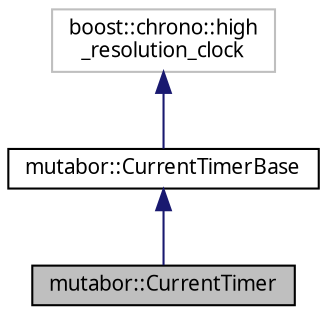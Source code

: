 digraph "mutabor::CurrentTimer"
{
  edge [fontname="Sans",fontsize="10",labelfontname="Sans",labelfontsize="10"];
  node [fontname="Sans",fontsize="10",shape=record];
  Node0 [label="mutabor::CurrentTimer",height=0.2,width=0.4,color="black", fillcolor="grey75", style="filled", fontcolor="black"];
  Node1 -> Node0 [dir="back",color="midnightblue",fontsize="10",style="solid",fontname="Sans"];
  Node1 [label="mutabor::CurrentTimerBase",height=0.2,width=0.4,color="black", fillcolor="white", style="filled",URL="$d2/dac/classmutabor_1_1CurrentTimerBase.html"];
  Node2 -> Node1 [dir="back",color="midnightblue",fontsize="10",style="solid",fontname="Sans"];
  Node2 [label="boost::chrono::high\l_resolution_clock",height=0.2,width=0.4,color="grey75", fillcolor="white", style="filled"];
}
